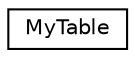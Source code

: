 digraph "Graphical Class Hierarchy"
{
 // LATEX_PDF_SIZE
  edge [fontname="Helvetica",fontsize="10",labelfontname="Helvetica",labelfontsize="10"];
  node [fontname="Helvetica",fontsize="10",shape=record];
  rankdir="LR";
  Node0 [label="MyTable",height=0.2,width=0.4,color="black", fillcolor="white", style="filled",URL="$classMyTable.html",tooltip=" "];
}
